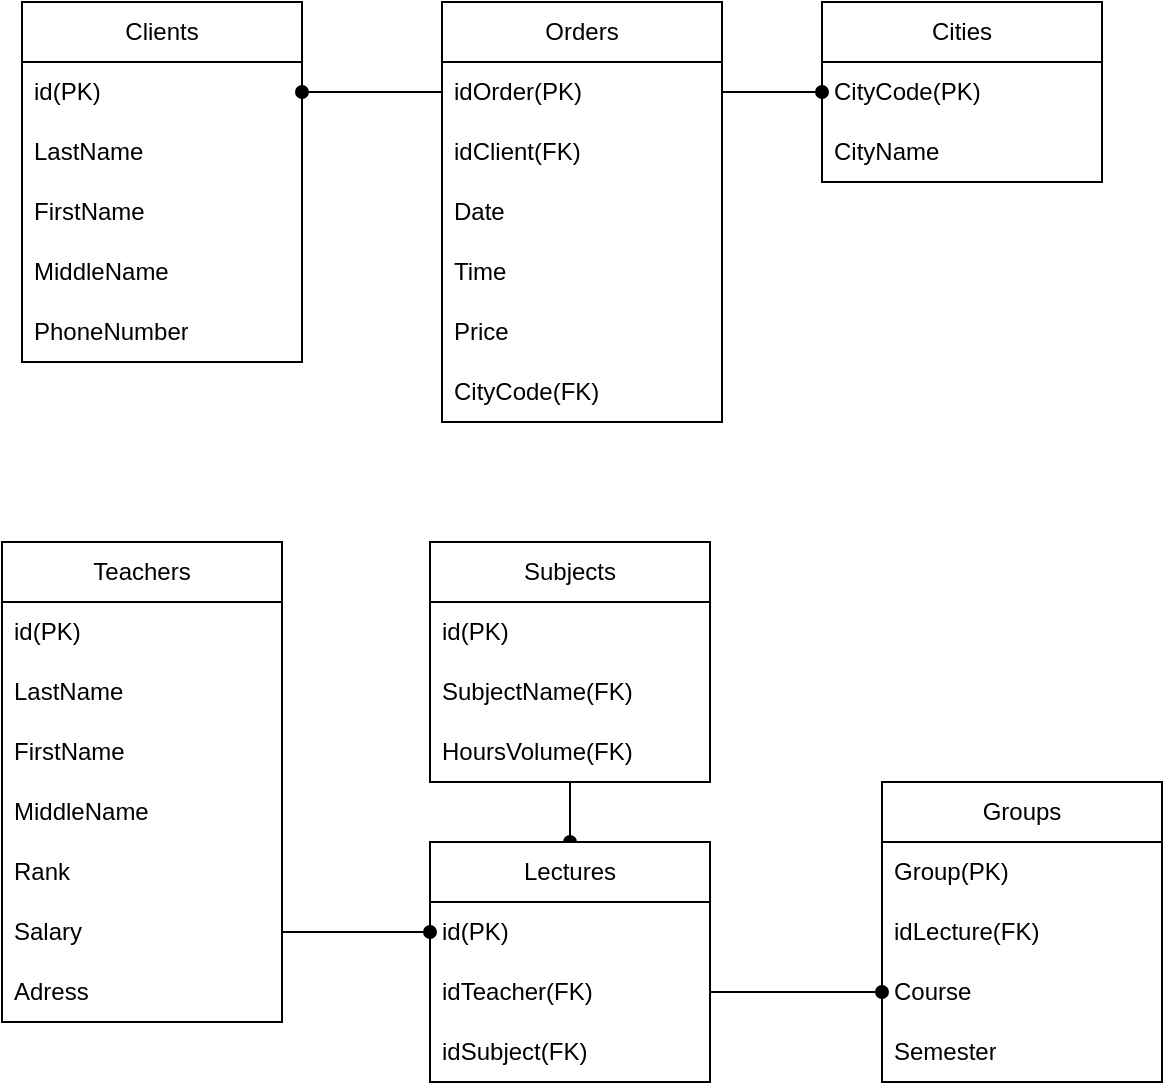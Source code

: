<mxfile version="22.0.4" type="github">
  <diagram name="Страница — 1" id="aESnjli59cX2-2EmIXEV">
    <mxGraphModel dx="2206" dy="1215" grid="1" gridSize="10" guides="1" tooltips="1" connect="1" arrows="1" fold="1" page="1" pageScale="1" pageWidth="827" pageHeight="1169" math="0" shadow="0">
      <root>
        <mxCell id="0" />
        <mxCell id="1" parent="0" />
        <mxCell id="he9-FXTf9De0b7I0TwSZ-3" value="Clients" style="swimlane;fontStyle=0;childLayout=stackLayout;horizontal=1;startSize=30;horizontalStack=0;resizeParent=1;resizeParentMax=0;resizeLast=0;collapsible=1;marginBottom=0;whiteSpace=wrap;html=1;" parent="1" vertex="1">
          <mxGeometry x="140" y="120" width="140" height="180" as="geometry" />
        </mxCell>
        <mxCell id="he9-FXTf9De0b7I0TwSZ-4" value="id(PK)" style="text;strokeColor=none;fillColor=none;align=left;verticalAlign=middle;spacingLeft=4;spacingRight=4;overflow=hidden;points=[[0,0.5],[1,0.5]];portConstraint=eastwest;rotatable=0;whiteSpace=wrap;html=1;" parent="he9-FXTf9De0b7I0TwSZ-3" vertex="1">
          <mxGeometry y="30" width="140" height="30" as="geometry" />
        </mxCell>
        <mxCell id="he9-FXTf9De0b7I0TwSZ-5" value="LastName" style="text;strokeColor=none;fillColor=none;align=left;verticalAlign=middle;spacingLeft=4;spacingRight=4;overflow=hidden;points=[[0,0.5],[1,0.5]];portConstraint=eastwest;rotatable=0;whiteSpace=wrap;html=1;" parent="he9-FXTf9De0b7I0TwSZ-3" vertex="1">
          <mxGeometry y="60" width="140" height="30" as="geometry" />
        </mxCell>
        <mxCell id="he9-FXTf9De0b7I0TwSZ-6" value="FirstName" style="text;strokeColor=none;fillColor=none;align=left;verticalAlign=middle;spacingLeft=4;spacingRight=4;overflow=hidden;points=[[0,0.5],[1,0.5]];portConstraint=eastwest;rotatable=0;whiteSpace=wrap;html=1;" parent="he9-FXTf9De0b7I0TwSZ-3" vertex="1">
          <mxGeometry y="90" width="140" height="30" as="geometry" />
        </mxCell>
        <mxCell id="he9-FXTf9De0b7I0TwSZ-18" value="MiddleName" style="text;strokeColor=none;fillColor=none;align=left;verticalAlign=middle;spacingLeft=4;spacingRight=4;overflow=hidden;points=[[0,0.5],[1,0.5]];portConstraint=eastwest;rotatable=0;whiteSpace=wrap;html=1;" parent="he9-FXTf9De0b7I0TwSZ-3" vertex="1">
          <mxGeometry y="120" width="140" height="30" as="geometry" />
        </mxCell>
        <mxCell id="he9-FXTf9De0b7I0TwSZ-19" value="PhoneNumber" style="text;strokeColor=none;fillColor=none;align=left;verticalAlign=middle;spacingLeft=4;spacingRight=4;overflow=hidden;points=[[0,0.5],[1,0.5]];portConstraint=eastwest;rotatable=0;whiteSpace=wrap;html=1;" parent="he9-FXTf9De0b7I0TwSZ-3" vertex="1">
          <mxGeometry y="150" width="140" height="30" as="geometry" />
        </mxCell>
        <mxCell id="he9-FXTf9De0b7I0TwSZ-7" value="Orders" style="swimlane;fontStyle=0;childLayout=stackLayout;horizontal=1;startSize=30;horizontalStack=0;resizeParent=1;resizeParentMax=0;resizeLast=0;collapsible=1;marginBottom=0;whiteSpace=wrap;html=1;" parent="1" vertex="1">
          <mxGeometry x="350" y="120" width="140" height="210" as="geometry" />
        </mxCell>
        <mxCell id="he9-FXTf9De0b7I0TwSZ-8" value="idOrder(PK)" style="text;strokeColor=none;fillColor=none;align=left;verticalAlign=middle;spacingLeft=4;spacingRight=4;overflow=hidden;points=[[0,0.5],[1,0.5]];portConstraint=eastwest;rotatable=0;whiteSpace=wrap;html=1;" parent="he9-FXTf9De0b7I0TwSZ-7" vertex="1">
          <mxGeometry y="30" width="140" height="30" as="geometry" />
        </mxCell>
        <mxCell id="he9-FXTf9De0b7I0TwSZ-9" value="idClient(FK)" style="text;strokeColor=none;fillColor=none;align=left;verticalAlign=middle;spacingLeft=4;spacingRight=4;overflow=hidden;points=[[0,0.5],[1,0.5]];portConstraint=eastwest;rotatable=0;whiteSpace=wrap;html=1;" parent="he9-FXTf9De0b7I0TwSZ-7" vertex="1">
          <mxGeometry y="60" width="140" height="30" as="geometry" />
        </mxCell>
        <mxCell id="he9-FXTf9De0b7I0TwSZ-10" value="Date" style="text;strokeColor=none;fillColor=none;align=left;verticalAlign=middle;spacingLeft=4;spacingRight=4;overflow=hidden;points=[[0,0.5],[1,0.5]];portConstraint=eastwest;rotatable=0;whiteSpace=wrap;html=1;" parent="he9-FXTf9De0b7I0TwSZ-7" vertex="1">
          <mxGeometry y="90" width="140" height="30" as="geometry" />
        </mxCell>
        <mxCell id="he9-FXTf9De0b7I0TwSZ-15" value="Time" style="text;strokeColor=none;fillColor=none;align=left;verticalAlign=middle;spacingLeft=4;spacingRight=4;overflow=hidden;points=[[0,0.5],[1,0.5]];portConstraint=eastwest;rotatable=0;whiteSpace=wrap;html=1;" parent="he9-FXTf9De0b7I0TwSZ-7" vertex="1">
          <mxGeometry y="120" width="140" height="30" as="geometry" />
        </mxCell>
        <mxCell id="he9-FXTf9De0b7I0TwSZ-16" value="Price" style="text;strokeColor=none;fillColor=none;align=left;verticalAlign=middle;spacingLeft=4;spacingRight=4;overflow=hidden;points=[[0,0.5],[1,0.5]];portConstraint=eastwest;rotatable=0;whiteSpace=wrap;html=1;" parent="he9-FXTf9De0b7I0TwSZ-7" vertex="1">
          <mxGeometry y="150" width="140" height="30" as="geometry" />
        </mxCell>
        <mxCell id="he9-FXTf9De0b7I0TwSZ-17" value="CityCode(FK)" style="text;strokeColor=none;fillColor=none;align=left;verticalAlign=middle;spacingLeft=4;spacingRight=4;overflow=hidden;points=[[0,0.5],[1,0.5]];portConstraint=eastwest;rotatable=0;whiteSpace=wrap;html=1;" parent="he9-FXTf9De0b7I0TwSZ-7" vertex="1">
          <mxGeometry y="180" width="140" height="30" as="geometry" />
        </mxCell>
        <mxCell id="he9-FXTf9De0b7I0TwSZ-11" value="Cities" style="swimlane;fontStyle=0;childLayout=stackLayout;horizontal=1;startSize=30;horizontalStack=0;resizeParent=1;resizeParentMax=0;resizeLast=0;collapsible=1;marginBottom=0;whiteSpace=wrap;html=1;" parent="1" vertex="1">
          <mxGeometry x="540" y="120" width="140" height="90" as="geometry" />
        </mxCell>
        <mxCell id="he9-FXTf9De0b7I0TwSZ-12" value="CityCode(PK)" style="text;strokeColor=none;fillColor=none;align=left;verticalAlign=middle;spacingLeft=4;spacingRight=4;overflow=hidden;points=[[0,0.5],[1,0.5]];portConstraint=eastwest;rotatable=0;whiteSpace=wrap;html=1;" parent="he9-FXTf9De0b7I0TwSZ-11" vertex="1">
          <mxGeometry y="30" width="140" height="30" as="geometry" />
        </mxCell>
        <mxCell id="he9-FXTf9De0b7I0TwSZ-13" value="CityName" style="text;strokeColor=none;fillColor=none;align=left;verticalAlign=middle;spacingLeft=4;spacingRight=4;overflow=hidden;points=[[0,0.5],[1,0.5]];portConstraint=eastwest;rotatable=0;whiteSpace=wrap;html=1;" parent="he9-FXTf9De0b7I0TwSZ-11" vertex="1">
          <mxGeometry y="60" width="140" height="30" as="geometry" />
        </mxCell>
        <mxCell id="he9-FXTf9De0b7I0TwSZ-20" style="edgeStyle=orthogonalEdgeStyle;rounded=0;orthogonalLoop=1;jettySize=auto;html=1;entryX=1;entryY=0.5;entryDx=0;entryDy=0;endArrow=oval;endFill=1;" parent="1" source="he9-FXTf9De0b7I0TwSZ-8" target="he9-FXTf9De0b7I0TwSZ-4" edge="1">
          <mxGeometry relative="1" as="geometry" />
        </mxCell>
        <mxCell id="he9-FXTf9De0b7I0TwSZ-21" style="edgeStyle=orthogonalEdgeStyle;rounded=0;orthogonalLoop=1;jettySize=auto;html=1;entryX=0;entryY=0.5;entryDx=0;entryDy=0;endArrow=oval;endFill=1;" parent="1" source="he9-FXTf9De0b7I0TwSZ-8" target="he9-FXTf9De0b7I0TwSZ-12" edge="1">
          <mxGeometry relative="1" as="geometry" />
        </mxCell>
        <mxCell id="3b8aHX9x8m-QeJdDnfAg-7" value="Teachers" style="swimlane;fontStyle=0;childLayout=stackLayout;horizontal=1;startSize=30;horizontalStack=0;resizeParent=1;resizeParentMax=0;resizeLast=0;collapsible=1;marginBottom=0;whiteSpace=wrap;html=1;" vertex="1" parent="1">
          <mxGeometry x="130" y="390" width="140" height="240" as="geometry" />
        </mxCell>
        <mxCell id="3b8aHX9x8m-QeJdDnfAg-8" value="id(PK)" style="text;strokeColor=none;fillColor=none;align=left;verticalAlign=middle;spacingLeft=4;spacingRight=4;overflow=hidden;points=[[0,0.5],[1,0.5]];portConstraint=eastwest;rotatable=0;whiteSpace=wrap;html=1;" vertex="1" parent="3b8aHX9x8m-QeJdDnfAg-7">
          <mxGeometry y="30" width="140" height="30" as="geometry" />
        </mxCell>
        <mxCell id="3b8aHX9x8m-QeJdDnfAg-9" value="LastName" style="text;strokeColor=none;fillColor=none;align=left;verticalAlign=middle;spacingLeft=4;spacingRight=4;overflow=hidden;points=[[0,0.5],[1,0.5]];portConstraint=eastwest;rotatable=0;whiteSpace=wrap;html=1;" vertex="1" parent="3b8aHX9x8m-QeJdDnfAg-7">
          <mxGeometry y="60" width="140" height="30" as="geometry" />
        </mxCell>
        <mxCell id="3b8aHX9x8m-QeJdDnfAg-10" value="FirstName" style="text;strokeColor=none;fillColor=none;align=left;verticalAlign=middle;spacingLeft=4;spacingRight=4;overflow=hidden;points=[[0,0.5],[1,0.5]];portConstraint=eastwest;rotatable=0;whiteSpace=wrap;html=1;" vertex="1" parent="3b8aHX9x8m-QeJdDnfAg-7">
          <mxGeometry y="90" width="140" height="30" as="geometry" />
        </mxCell>
        <mxCell id="3b8aHX9x8m-QeJdDnfAg-11" value="MiddleName" style="text;strokeColor=none;fillColor=none;align=left;verticalAlign=middle;spacingLeft=4;spacingRight=4;overflow=hidden;points=[[0,0.5],[1,0.5]];portConstraint=eastwest;rotatable=0;whiteSpace=wrap;html=1;" vertex="1" parent="3b8aHX9x8m-QeJdDnfAg-7">
          <mxGeometry y="120" width="140" height="30" as="geometry" />
        </mxCell>
        <mxCell id="3b8aHX9x8m-QeJdDnfAg-12" value="Rank" style="text;strokeColor=none;fillColor=none;align=left;verticalAlign=middle;spacingLeft=4;spacingRight=4;overflow=hidden;points=[[0,0.5],[1,0.5]];portConstraint=eastwest;rotatable=0;whiteSpace=wrap;html=1;" vertex="1" parent="3b8aHX9x8m-QeJdDnfAg-7">
          <mxGeometry y="150" width="140" height="30" as="geometry" />
        </mxCell>
        <mxCell id="3b8aHX9x8m-QeJdDnfAg-13" value="Salary" style="text;strokeColor=none;fillColor=none;align=left;verticalAlign=middle;spacingLeft=4;spacingRight=4;overflow=hidden;points=[[0,0.5],[1,0.5]];portConstraint=eastwest;rotatable=0;whiteSpace=wrap;html=1;" vertex="1" parent="3b8aHX9x8m-QeJdDnfAg-7">
          <mxGeometry y="180" width="140" height="30" as="geometry" />
        </mxCell>
        <mxCell id="3b8aHX9x8m-QeJdDnfAg-14" value="Adress" style="text;strokeColor=none;fillColor=none;align=left;verticalAlign=middle;spacingLeft=4;spacingRight=4;overflow=hidden;points=[[0,0.5],[1,0.5]];portConstraint=eastwest;rotatable=0;whiteSpace=wrap;html=1;" vertex="1" parent="3b8aHX9x8m-QeJdDnfAg-7">
          <mxGeometry y="210" width="140" height="30" as="geometry" />
        </mxCell>
        <mxCell id="3b8aHX9x8m-QeJdDnfAg-35" style="edgeStyle=orthogonalEdgeStyle;rounded=0;orthogonalLoop=1;jettySize=auto;html=1;entryX=0.5;entryY=0;entryDx=0;entryDy=0;endArrow=oval;endFill=1;" edge="1" parent="1" source="3b8aHX9x8m-QeJdDnfAg-15" target="3b8aHX9x8m-QeJdDnfAg-27">
          <mxGeometry relative="1" as="geometry" />
        </mxCell>
        <mxCell id="3b8aHX9x8m-QeJdDnfAg-15" value="Subjects" style="swimlane;fontStyle=0;childLayout=stackLayout;horizontal=1;startSize=30;horizontalStack=0;resizeParent=1;resizeParentMax=0;resizeLast=0;collapsible=1;marginBottom=0;whiteSpace=wrap;html=1;" vertex="1" parent="1">
          <mxGeometry x="344" y="390" width="140" height="120" as="geometry" />
        </mxCell>
        <mxCell id="3b8aHX9x8m-QeJdDnfAg-16" value="id(PK)" style="text;strokeColor=none;fillColor=none;align=left;verticalAlign=middle;spacingLeft=4;spacingRight=4;overflow=hidden;points=[[0,0.5],[1,0.5]];portConstraint=eastwest;rotatable=0;whiteSpace=wrap;html=1;" vertex="1" parent="3b8aHX9x8m-QeJdDnfAg-15">
          <mxGeometry y="30" width="140" height="30" as="geometry" />
        </mxCell>
        <mxCell id="3b8aHX9x8m-QeJdDnfAg-17" value="SubjectName(FK)" style="text;strokeColor=none;fillColor=none;align=left;verticalAlign=middle;spacingLeft=4;spacingRight=4;overflow=hidden;points=[[0,0.5],[1,0.5]];portConstraint=eastwest;rotatable=0;whiteSpace=wrap;html=1;" vertex="1" parent="3b8aHX9x8m-QeJdDnfAg-15">
          <mxGeometry y="60" width="140" height="30" as="geometry" />
        </mxCell>
        <mxCell id="3b8aHX9x8m-QeJdDnfAg-18" value="HoursVolume(FK)" style="text;strokeColor=none;fillColor=none;align=left;verticalAlign=middle;spacingLeft=4;spacingRight=4;overflow=hidden;points=[[0,0.5],[1,0.5]];portConstraint=eastwest;rotatable=0;whiteSpace=wrap;html=1;" vertex="1" parent="3b8aHX9x8m-QeJdDnfAg-15">
          <mxGeometry y="90" width="140" height="30" as="geometry" />
        </mxCell>
        <mxCell id="3b8aHX9x8m-QeJdDnfAg-23" value="Groups" style="swimlane;fontStyle=0;childLayout=stackLayout;horizontal=1;startSize=30;horizontalStack=0;resizeParent=1;resizeParentMax=0;resizeLast=0;collapsible=1;marginBottom=0;whiteSpace=wrap;html=1;" vertex="1" parent="1">
          <mxGeometry x="570" y="510" width="140" height="150" as="geometry" />
        </mxCell>
        <mxCell id="3b8aHX9x8m-QeJdDnfAg-24" value="Group(PK)" style="text;strokeColor=none;fillColor=none;align=left;verticalAlign=middle;spacingLeft=4;spacingRight=4;overflow=hidden;points=[[0,0.5],[1,0.5]];portConstraint=eastwest;rotatable=0;whiteSpace=wrap;html=1;" vertex="1" parent="3b8aHX9x8m-QeJdDnfAg-23">
          <mxGeometry y="30" width="140" height="30" as="geometry" />
        </mxCell>
        <mxCell id="3b8aHX9x8m-QeJdDnfAg-33" value="idLecture(FK)" style="text;strokeColor=none;fillColor=none;align=left;verticalAlign=middle;spacingLeft=4;spacingRight=4;overflow=hidden;points=[[0,0.5],[1,0.5]];portConstraint=eastwest;rotatable=0;whiteSpace=wrap;html=1;" vertex="1" parent="3b8aHX9x8m-QeJdDnfAg-23">
          <mxGeometry y="60" width="140" height="30" as="geometry" />
        </mxCell>
        <mxCell id="3b8aHX9x8m-QeJdDnfAg-25" value="Course" style="text;strokeColor=none;fillColor=none;align=left;verticalAlign=middle;spacingLeft=4;spacingRight=4;overflow=hidden;points=[[0,0.5],[1,0.5]];portConstraint=eastwest;rotatable=0;whiteSpace=wrap;html=1;" vertex="1" parent="3b8aHX9x8m-QeJdDnfAg-23">
          <mxGeometry y="90" width="140" height="30" as="geometry" />
        </mxCell>
        <mxCell id="3b8aHX9x8m-QeJdDnfAg-26" value="Semester" style="text;strokeColor=none;fillColor=none;align=left;verticalAlign=middle;spacingLeft=4;spacingRight=4;overflow=hidden;points=[[0,0.5],[1,0.5]];portConstraint=eastwest;rotatable=0;whiteSpace=wrap;html=1;" vertex="1" parent="3b8aHX9x8m-QeJdDnfAg-23">
          <mxGeometry y="120" width="140" height="30" as="geometry" />
        </mxCell>
        <mxCell id="3b8aHX9x8m-QeJdDnfAg-38" style="edgeStyle=orthogonalEdgeStyle;rounded=0;orthogonalLoop=1;jettySize=auto;html=1;endArrow=oval;endFill=1;exitX=1;exitY=0.5;exitDx=0;exitDy=0;" edge="1" parent="1" source="3b8aHX9x8m-QeJdDnfAg-30" target="3b8aHX9x8m-QeJdDnfAg-25">
          <mxGeometry relative="1" as="geometry">
            <mxPoint x="490" y="615" as="sourcePoint" />
          </mxGeometry>
        </mxCell>
        <mxCell id="3b8aHX9x8m-QeJdDnfAg-27" value="Lectures" style="swimlane;fontStyle=0;childLayout=stackLayout;horizontal=1;startSize=30;horizontalStack=0;resizeParent=1;resizeParentMax=0;resizeLast=0;collapsible=1;marginBottom=0;whiteSpace=wrap;html=1;" vertex="1" parent="1">
          <mxGeometry x="344" y="540" width="140" height="120" as="geometry" />
        </mxCell>
        <mxCell id="3b8aHX9x8m-QeJdDnfAg-28" value="id(PK)" style="text;strokeColor=none;fillColor=none;align=left;verticalAlign=middle;spacingLeft=4;spacingRight=4;overflow=hidden;points=[[0,0.5],[1,0.5]];portConstraint=eastwest;rotatable=0;whiteSpace=wrap;html=1;" vertex="1" parent="3b8aHX9x8m-QeJdDnfAg-27">
          <mxGeometry y="30" width="140" height="30" as="geometry" />
        </mxCell>
        <mxCell id="3b8aHX9x8m-QeJdDnfAg-30" value="idTeacher(FK)" style="text;strokeColor=none;fillColor=none;align=left;verticalAlign=middle;spacingLeft=4;spacingRight=4;overflow=hidden;points=[[0,0.5],[1,0.5]];portConstraint=eastwest;rotatable=0;whiteSpace=wrap;html=1;" vertex="1" parent="3b8aHX9x8m-QeJdDnfAg-27">
          <mxGeometry y="60" width="140" height="30" as="geometry" />
        </mxCell>
        <mxCell id="3b8aHX9x8m-QeJdDnfAg-29" value="idSubject(FK)" style="text;strokeColor=none;fillColor=none;align=left;verticalAlign=middle;spacingLeft=4;spacingRight=4;overflow=hidden;points=[[0,0.5],[1,0.5]];portConstraint=eastwest;rotatable=0;whiteSpace=wrap;html=1;" vertex="1" parent="3b8aHX9x8m-QeJdDnfAg-27">
          <mxGeometry y="90" width="140" height="30" as="geometry" />
        </mxCell>
        <mxCell id="3b8aHX9x8m-QeJdDnfAg-36" style="edgeStyle=orthogonalEdgeStyle;rounded=0;orthogonalLoop=1;jettySize=auto;html=1;exitX=1;exitY=0.5;exitDx=0;exitDy=0;entryX=0;entryY=0.5;entryDx=0;entryDy=0;endArrow=oval;endFill=1;" edge="1" parent="1" source="3b8aHX9x8m-QeJdDnfAg-13" target="3b8aHX9x8m-QeJdDnfAg-28">
          <mxGeometry relative="1" as="geometry" />
        </mxCell>
      </root>
    </mxGraphModel>
  </diagram>
</mxfile>
